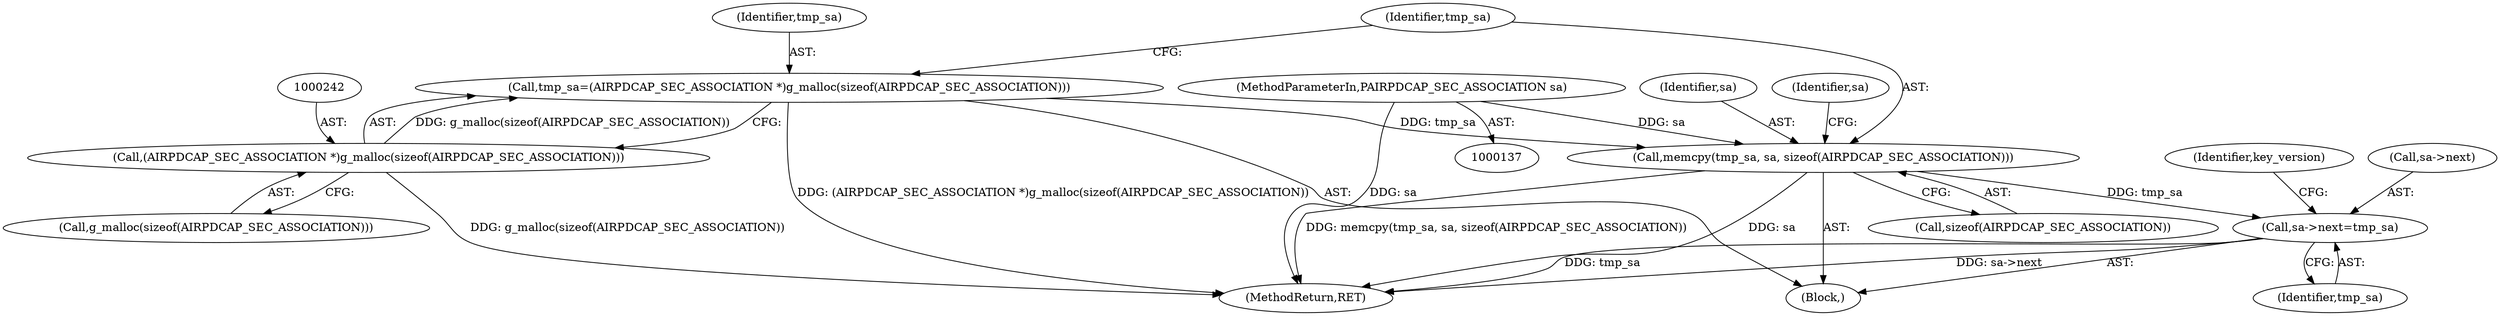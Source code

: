 digraph "0_wireshark_b6d838eebf4456192360654092e5587c5207f185@API" {
"1000246" [label="(Call,memcpy(tmp_sa, sa, sizeof(AIRPDCAP_SEC_ASSOCIATION)))"];
"1000239" [label="(Call,tmp_sa=(AIRPDCAP_SEC_ASSOCIATION *)g_malloc(sizeof(AIRPDCAP_SEC_ASSOCIATION)))"];
"1000241" [label="(Call,(AIRPDCAP_SEC_ASSOCIATION *)g_malloc(sizeof(AIRPDCAP_SEC_ASSOCIATION)))"];
"1000140" [label="(MethodParameterIn,PAIRPDCAP_SEC_ASSOCIATION sa)"];
"1000251" [label="(Call,sa->next=tmp_sa)"];
"1000249" [label="(Call,sizeof(AIRPDCAP_SEC_ASSOCIATION))"];
"1000240" [label="(Identifier,tmp_sa)"];
"1000248" [label="(Identifier,sa)"];
"1000252" [label="(Call,sa->next)"];
"1000140" [label="(MethodParameterIn,PAIRPDCAP_SEC_ASSOCIATION sa)"];
"1000243" [label="(Call,g_malloc(sizeof(AIRPDCAP_SEC_ASSOCIATION)))"];
"1000251" [label="(Call,sa->next=tmp_sa)"];
"1000535" [label="(MethodReturn,RET)"];
"1000247" [label="(Identifier,tmp_sa)"];
"1000255" [label="(Identifier,tmp_sa)"];
"1000142" [label="(Block,)"];
"1000246" [label="(Call,memcpy(tmp_sa, sa, sizeof(AIRPDCAP_SEC_ASSOCIATION)))"];
"1000258" [label="(Identifier,key_version)"];
"1000239" [label="(Call,tmp_sa=(AIRPDCAP_SEC_ASSOCIATION *)g_malloc(sizeof(AIRPDCAP_SEC_ASSOCIATION)))"];
"1000241" [label="(Call,(AIRPDCAP_SEC_ASSOCIATION *)g_malloc(sizeof(AIRPDCAP_SEC_ASSOCIATION)))"];
"1000253" [label="(Identifier,sa)"];
"1000246" -> "1000142"  [label="AST: "];
"1000246" -> "1000249"  [label="CFG: "];
"1000247" -> "1000246"  [label="AST: "];
"1000248" -> "1000246"  [label="AST: "];
"1000249" -> "1000246"  [label="AST: "];
"1000253" -> "1000246"  [label="CFG: "];
"1000246" -> "1000535"  [label="DDG: sa"];
"1000246" -> "1000535"  [label="DDG: memcpy(tmp_sa, sa, sizeof(AIRPDCAP_SEC_ASSOCIATION))"];
"1000239" -> "1000246"  [label="DDG: tmp_sa"];
"1000140" -> "1000246"  [label="DDG: sa"];
"1000246" -> "1000251"  [label="DDG: tmp_sa"];
"1000239" -> "1000142"  [label="AST: "];
"1000239" -> "1000241"  [label="CFG: "];
"1000240" -> "1000239"  [label="AST: "];
"1000241" -> "1000239"  [label="AST: "];
"1000247" -> "1000239"  [label="CFG: "];
"1000239" -> "1000535"  [label="DDG: (AIRPDCAP_SEC_ASSOCIATION *)g_malloc(sizeof(AIRPDCAP_SEC_ASSOCIATION))"];
"1000241" -> "1000239"  [label="DDG: g_malloc(sizeof(AIRPDCAP_SEC_ASSOCIATION))"];
"1000241" -> "1000243"  [label="CFG: "];
"1000242" -> "1000241"  [label="AST: "];
"1000243" -> "1000241"  [label="AST: "];
"1000241" -> "1000535"  [label="DDG: g_malloc(sizeof(AIRPDCAP_SEC_ASSOCIATION))"];
"1000140" -> "1000137"  [label="AST: "];
"1000140" -> "1000535"  [label="DDG: sa"];
"1000251" -> "1000142"  [label="AST: "];
"1000251" -> "1000255"  [label="CFG: "];
"1000252" -> "1000251"  [label="AST: "];
"1000255" -> "1000251"  [label="AST: "];
"1000258" -> "1000251"  [label="CFG: "];
"1000251" -> "1000535"  [label="DDG: tmp_sa"];
"1000251" -> "1000535"  [label="DDG: sa->next"];
}
